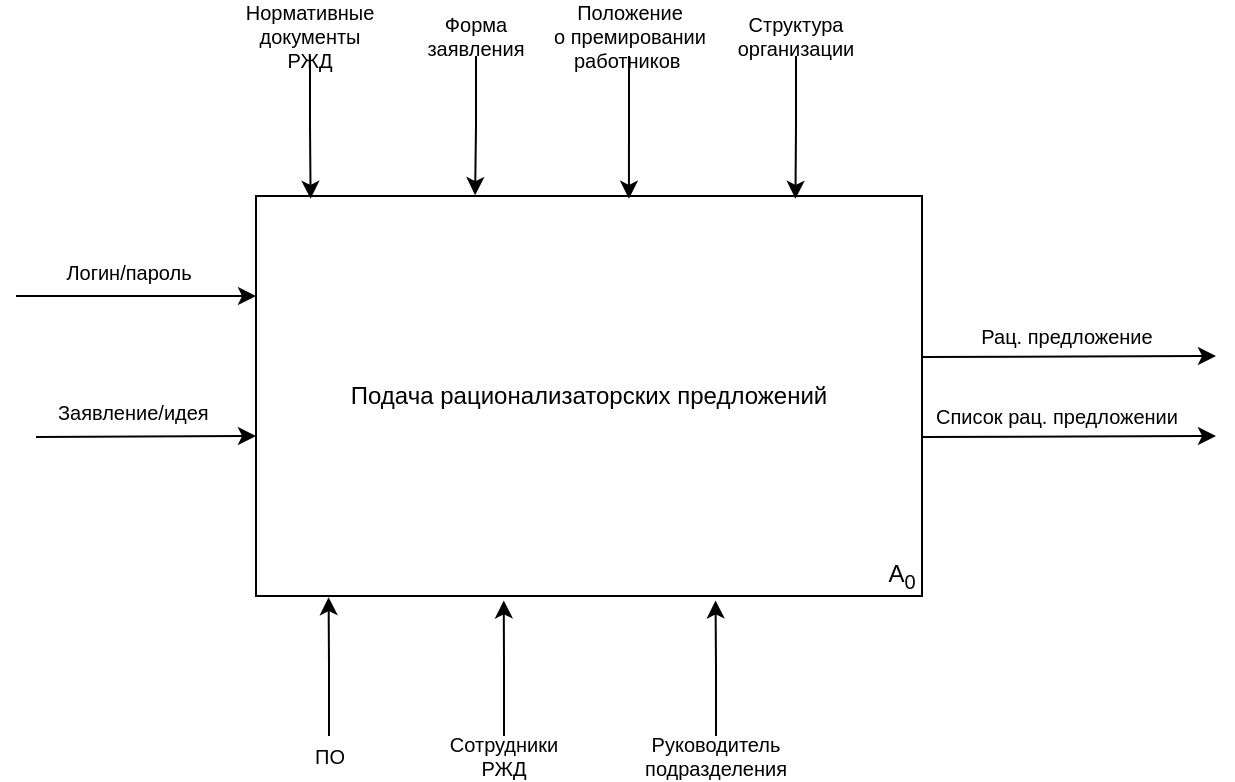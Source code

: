 <mxfile version="12.2.6" type="github" pages="5">
  <diagram id="WLNz_JeOkCuF1lvA0DDx" name="IDEF0">
    <mxGraphModel dx="854" dy="446" grid="1" gridSize="10" guides="1" tooltips="1" connect="1" arrows="1" fold="1" page="1" pageScale="1" pageWidth="1169" pageHeight="827" math="0" shadow="0">
      <root>
        <mxCell id="0"/>
        <mxCell id="1" parent="0"/>
        <mxCell id="e4GeV-gsREloU6y9Ad34-1" value="Подача рационализаторских предложений" style="rounded=0;whiteSpace=wrap;html=1;" parent="1" vertex="1">
          <mxGeometry x="440" y="320" width="333" height="200" as="geometry"/>
        </mxCell>
        <mxCell id="e4GeV-gsREloU6y9Ad34-2" value="A&lt;sub&gt;0&lt;/sub&gt;" style="text;html=1;strokeColor=none;fillColor=none;align=center;verticalAlign=middle;whiteSpace=wrap;rounded=0;fontSize=12;" parent="1" vertex="1">
          <mxGeometry x="753" y="500" width="20" height="20" as="geometry"/>
        </mxCell>
        <mxCell id="e4GeV-gsREloU6y9Ad34-3" value="" style="endArrow=classic;html=1;fontSize=12;entryX=0;entryY=0.25;entryDx=0;entryDy=0;" parent="1" target="e4GeV-gsREloU6y9Ad34-1" edge="1">
          <mxGeometry width="50" height="50" relative="1" as="geometry">
            <mxPoint x="320" y="370" as="sourcePoint"/>
            <mxPoint x="490" y="430" as="targetPoint"/>
          </mxGeometry>
        </mxCell>
        <mxCell id="e4GeV-gsREloU6y9Ad34-6" value="Логин/пароль" style="text;html=1;resizable=0;points=[];align=center;verticalAlign=middle;labelBackgroundColor=#ffffff;fontSize=10;" parent="e4GeV-gsREloU6y9Ad34-3" vertex="1" connectable="0">
          <mxGeometry x="0.101" y="-2" relative="1" as="geometry">
            <mxPoint x="-10.5" y="-14.5" as="offset"/>
          </mxGeometry>
        </mxCell>
        <mxCell id="e4GeV-gsREloU6y9Ad34-5" value="" style="endArrow=classic;html=1;fontSize=12;entryX=0;entryY=0.25;entryDx=0;entryDy=0;" parent="1" edge="1">
          <mxGeometry width="50" height="50" relative="1" as="geometry">
            <mxPoint x="330" y="440.5" as="sourcePoint"/>
            <mxPoint x="440" y="440" as="targetPoint"/>
          </mxGeometry>
        </mxCell>
        <mxCell id="e4GeV-gsREloU6y9Ad34-7" value="Заявление/идея" style="text;html=1;resizable=0;points=[];autosize=1;align=left;verticalAlign=top;spacingTop=-4;fontSize=10;" parent="1" vertex="1">
          <mxGeometry x="339" y="420" width="90" height="10" as="geometry"/>
        </mxCell>
        <mxCell id="WoYGGvKJQsT9pTa803iR-5" style="edgeStyle=orthogonalEdgeStyle;rounded=0;orthogonalLoop=1;jettySize=auto;html=1;exitX=0.5;exitY=1;exitDx=0;exitDy=0;entryX=0.082;entryY=0.007;entryDx=0;entryDy=0;entryPerimeter=0;fontSize=10;" edge="1" parent="1" source="e4GeV-gsREloU6y9Ad34-11" target="e4GeV-gsREloU6y9Ad34-1">
          <mxGeometry relative="1" as="geometry"/>
        </mxCell>
        <mxCell id="e4GeV-gsREloU6y9Ad34-11" value="Нормативные документы РЖД" style="text;html=1;strokeColor=none;fillColor=none;align=center;verticalAlign=middle;whiteSpace=wrap;rounded=0;fontSize=10;" parent="1" vertex="1">
          <mxGeometry x="447" y="230" width="40" height="20" as="geometry"/>
        </mxCell>
        <mxCell id="WoYGGvKJQsT9pTa803iR-6" style="edgeStyle=orthogonalEdgeStyle;rounded=0;orthogonalLoop=1;jettySize=auto;html=1;exitX=0.5;exitY=1;exitDx=0;exitDy=0;entryX=0.329;entryY=-0.002;entryDx=0;entryDy=0;entryPerimeter=0;fontSize=10;" edge="1" parent="1" source="e4GeV-gsREloU6y9Ad34-12" target="e4GeV-gsREloU6y9Ad34-1">
          <mxGeometry relative="1" as="geometry"/>
        </mxCell>
        <mxCell id="e4GeV-gsREloU6y9Ad34-12" value="Форма заявления" style="text;html=1;strokeColor=none;fillColor=none;align=center;verticalAlign=middle;whiteSpace=wrap;rounded=0;fontSize=10;" parent="1" vertex="1">
          <mxGeometry x="530" y="230" width="40" height="20" as="geometry"/>
        </mxCell>
        <mxCell id="WoYGGvKJQsT9pTa803iR-7" style="edgeStyle=orthogonalEdgeStyle;rounded=0;orthogonalLoop=1;jettySize=auto;html=1;exitX=0.5;exitY=1;exitDx=0;exitDy=0;entryX=0.56;entryY=0.007;entryDx=0;entryDy=0;entryPerimeter=0;fontSize=10;" edge="1" parent="1" source="e4GeV-gsREloU6y9Ad34-15" target="e4GeV-gsREloU6y9Ad34-1">
          <mxGeometry relative="1" as="geometry"/>
        </mxCell>
        <mxCell id="e4GeV-gsREloU6y9Ad34-15" value="&lt;font style=&quot;font-size: 10px&quot;&gt;Положение о&amp;nbsp;&lt;span style=&quot;line-height: 107% ; font-family: &amp;#34;calibri&amp;#34; , sans-serif&quot;&gt;премировании работников&amp;nbsp;&lt;/span&gt;&lt;/font&gt;" style="text;html=1;strokeColor=none;fillColor=none;align=center;verticalAlign=middle;whiteSpace=wrap;rounded=0;fontSize=10;" parent="1" vertex="1">
          <mxGeometry x="606.5" y="230" width="40" height="20" as="geometry"/>
        </mxCell>
        <mxCell id="WoYGGvKJQsT9pTa803iR-2" style="edgeStyle=orthogonalEdgeStyle;rounded=0;orthogonalLoop=1;jettySize=auto;html=1;exitX=0.5;exitY=0;exitDx=0;exitDy=0;entryX=0.109;entryY=1.003;entryDx=0;entryDy=0;entryPerimeter=0;fontSize=10;" edge="1" parent="1" source="e4GeV-gsREloU6y9Ad34-17" target="e4GeV-gsREloU6y9Ad34-1">
          <mxGeometry relative="1" as="geometry"/>
        </mxCell>
        <mxCell id="e4GeV-gsREloU6y9Ad34-17" value="ПО" style="text;html=1;strokeColor=none;fillColor=none;align=center;verticalAlign=middle;whiteSpace=wrap;rounded=0;fontSize=10;" parent="1" vertex="1">
          <mxGeometry x="456.5" y="590" width="40" height="20" as="geometry"/>
        </mxCell>
        <mxCell id="WoYGGvKJQsT9pTa803iR-8" style="edgeStyle=orthogonalEdgeStyle;rounded=0;orthogonalLoop=1;jettySize=auto;html=1;exitX=0.5;exitY=1;exitDx=0;exitDy=0;entryX=0.81;entryY=0.007;entryDx=0;entryDy=0;entryPerimeter=0;fontSize=10;" edge="1" parent="1" source="e4GeV-gsREloU6y9Ad34-18" target="e4GeV-gsREloU6y9Ad34-1">
          <mxGeometry relative="1" as="geometry"/>
        </mxCell>
        <mxCell id="e4GeV-gsREloU6y9Ad34-18" value="Структура организации" style="text;html=1;strokeColor=none;fillColor=none;align=center;verticalAlign=middle;whiteSpace=wrap;rounded=0;fontSize=10;" parent="1" vertex="1">
          <mxGeometry x="690" y="230" width="40" height="20" as="geometry"/>
        </mxCell>
        <mxCell id="WoYGGvKJQsT9pTa803iR-3" style="edgeStyle=orthogonalEdgeStyle;rounded=0;orthogonalLoop=1;jettySize=auto;html=1;entryX=0.372;entryY=1.011;entryDx=0;entryDy=0;entryPerimeter=0;fontSize=10;" edge="1" parent="1" source="e4GeV-gsREloU6y9Ad34-25" target="e4GeV-gsREloU6y9Ad34-1">
          <mxGeometry relative="1" as="geometry"/>
        </mxCell>
        <mxCell id="e4GeV-gsREloU6y9Ad34-25" value="Сотрудники РЖД" style="text;html=1;strokeColor=none;fillColor=none;align=center;verticalAlign=middle;whiteSpace=wrap;rounded=0;fontSize=10;" parent="1" vertex="1">
          <mxGeometry x="544" y="590" width="40" height="20" as="geometry"/>
        </mxCell>
        <mxCell id="WoYGGvKJQsT9pTa803iR-4" style="edgeStyle=orthogonalEdgeStyle;rounded=0;orthogonalLoop=1;jettySize=auto;html=1;exitX=0.5;exitY=0;exitDx=0;exitDy=0;entryX=0.69;entryY=1.011;entryDx=0;entryDy=0;entryPerimeter=0;fontSize=10;" edge="1" parent="1" source="e4GeV-gsREloU6y9Ad34-27" target="e4GeV-gsREloU6y9Ad34-1">
          <mxGeometry relative="1" as="geometry"/>
        </mxCell>
        <mxCell id="e4GeV-gsREloU6y9Ad34-27" value="Руководитель&lt;br&gt;подразделения" style="text;html=1;strokeColor=none;fillColor=none;align=center;verticalAlign=middle;whiteSpace=wrap;rounded=0;fontSize=10;" parent="1" vertex="1">
          <mxGeometry x="650" y="590" width="40" height="20" as="geometry"/>
        </mxCell>
        <mxCell id="e4GeV-gsREloU6y9Ad34-34" value="" style="endArrow=classic;html=1;fontSize=12;" parent="1" edge="1">
          <mxGeometry width="50" height="50" relative="1" as="geometry">
            <mxPoint x="773.0" y="400.5" as="sourcePoint"/>
            <mxPoint x="920" y="400" as="targetPoint"/>
          </mxGeometry>
        </mxCell>
        <mxCell id="WoYGGvKJQsT9pTa803iR-9" value="Рац. предложение" style="text;html=1;resizable=0;points=[];align=center;verticalAlign=middle;labelBackgroundColor=#ffffff;fontSize=10;" vertex="1" connectable="0" parent="e4GeV-gsREloU6y9Ad34-34">
          <mxGeometry x="0.318" relative="1" as="geometry">
            <mxPoint x="-25.5" y="-10" as="offset"/>
          </mxGeometry>
        </mxCell>
        <mxCell id="WoYGGvKJQsT9pTa803iR-10" value="" style="endArrow=classic;html=1;fontSize=12;" edge="1" parent="1">
          <mxGeometry width="50" height="50" relative="1" as="geometry">
            <mxPoint x="773" y="440.5" as="sourcePoint"/>
            <mxPoint x="920" y="440" as="targetPoint"/>
          </mxGeometry>
        </mxCell>
        <mxCell id="WoYGGvKJQsT9pTa803iR-11" value="Список рац. предложении" style="text;html=1;resizable=0;points=[];align=center;verticalAlign=middle;labelBackgroundColor=#ffffff;fontSize=10;" vertex="1" connectable="0" parent="WoYGGvKJQsT9pTa803iR-10">
          <mxGeometry x="0.318" relative="1" as="geometry">
            <mxPoint x="-30" y="-10" as="offset"/>
          </mxGeometry>
        </mxCell>
      </root>
    </mxGraphModel>
  </diagram>
  <diagram id="qr82PJTqhr0R7esT6gCQ" name="IDEF0 декомпозиция">
    <mxGraphModel dx="1423" dy="743" grid="1" gridSize="10" guides="1" tooltips="1" connect="1" arrows="1" fold="1" page="1" pageScale="1" pageWidth="1169" pageHeight="827" math="0" shadow="0">
      <root>
        <mxCell id="iiE3ke8iiC5zJw3iPTWm-0"/>
        <mxCell id="iiE3ke8iiC5zJw3iPTWm-1" parent="iiE3ke8iiC5zJw3iPTWm-0"/>
        <mxCell id="RRzuUWLkhQhKgvhCRLjf-4" style="edgeStyle=orthogonalEdgeStyle;rounded=0;orthogonalLoop=1;jettySize=auto;html=1;exitX=1;exitY=0.5;exitDx=0;exitDy=0;entryX=0;entryY=0.25;entryDx=0;entryDy=0;fontSize=10;" parent="iiE3ke8iiC5zJw3iPTWm-1" source="RRzuUWLkhQhKgvhCRLjf-0" target="RRzuUWLkhQhKgvhCRLjf-1" edge="1">
          <mxGeometry relative="1" as="geometry"/>
        </mxCell>
        <mxCell id="RRzuUWLkhQhKgvhCRLjf-0" value="&lt;font style=&quot;font-size: 12px&quot;&gt;Вход в приложение&lt;/font&gt;" style="rounded=0;whiteSpace=wrap;html=1;fontSize=10;" parent="iiE3ke8iiC5zJw3iPTWm-1" vertex="1">
          <mxGeometry x="120" y="160" width="220" height="110" as="geometry"/>
        </mxCell>
        <mxCell id="RRzuUWLkhQhKgvhCRLjf-5" style="edgeStyle=orthogonalEdgeStyle;rounded=0;orthogonalLoop=1;jettySize=auto;html=1;exitX=1;exitY=0.5;exitDx=0;exitDy=0;entryX=0;entryY=0.5;entryDx=0;entryDy=0;fontSize=10;" parent="iiE3ke8iiC5zJw3iPTWm-1" source="RRzuUWLkhQhKgvhCRLjf-1" target="RRzuUWLkhQhKgvhCRLjf-2" edge="1">
          <mxGeometry relative="1" as="geometry"/>
        </mxCell>
        <mxCell id="RRzuUWLkhQhKgvhCRLjf-1" value="&lt;font style=&quot;font-size: 12px&quot;&gt;Подача рационализаторского предложения&lt;/font&gt;" style="rounded=0;whiteSpace=wrap;html=1;fontSize=10;" parent="iiE3ke8iiC5zJw3iPTWm-1" vertex="1">
          <mxGeometry x="420" y="303" width="250" height="110" as="geometry"/>
        </mxCell>
        <mxCell id="RRzuUWLkhQhKgvhCRLjf-41" style="edgeStyle=orthogonalEdgeStyle;rounded=0;orthogonalLoop=1;jettySize=auto;html=1;exitX=1;exitY=0.5;exitDx=0;exitDy=0;fontSize=12;" parent="iiE3ke8iiC5zJw3iPTWm-1" source="RRzuUWLkhQhKgvhCRLjf-2" edge="1">
          <mxGeometry relative="1" as="geometry">
            <mxPoint x="1160" y="413" as="targetPoint"/>
          </mxGeometry>
        </mxCell>
        <mxCell id="RRzuUWLkhQhKgvhCRLjf-2" value="&lt;font style=&quot;font-size: 12px&quot;&gt;Рассмотрение и утверждение рационализаторского предложения&lt;/font&gt;" style="rounded=0;whiteSpace=wrap;html=1;fontSize=10;" parent="iiE3ke8iiC5zJw3iPTWm-1" vertex="1">
          <mxGeometry x="810" y="357.5" width="220" height="110" as="geometry"/>
        </mxCell>
        <mxCell id="RRzuUWLkhQhKgvhCRLjf-8" style="edgeStyle=orthogonalEdgeStyle;rounded=0;orthogonalLoop=1;jettySize=auto;html=1;exitX=1;exitY=0.5;exitDx=0;exitDy=0;fontSize=10;entryX=-0.017;entryY=0.532;entryDx=0;entryDy=0;entryPerimeter=0;" parent="iiE3ke8iiC5zJw3iPTWm-1" source="RRzuUWLkhQhKgvhCRLjf-7" target="RRzuUWLkhQhKgvhCRLjf-0" edge="1">
          <mxGeometry relative="1" as="geometry">
            <mxPoint x="110" y="204" as="targetPoint"/>
          </mxGeometry>
        </mxCell>
        <mxCell id="RRzuUWLkhQhKgvhCRLjf-7" value="&lt;font style=&quot;font-size: 10px&quot;&gt;Логин и пароль&lt;/font&gt;" style="text;html=1;strokeColor=none;fillColor=none;align=center;verticalAlign=middle;whiteSpace=wrap;rounded=0;fontSize=12;" parent="iiE3ke8iiC5zJw3iPTWm-1" vertex="1">
          <mxGeometry x="10" y="208" width="50" height="20" as="geometry"/>
        </mxCell>
        <mxCell id="RRzuUWLkhQhKgvhCRLjf-11" style="edgeStyle=orthogonalEdgeStyle;rounded=0;orthogonalLoop=1;jettySize=auto;html=1;entryX=0.182;entryY=1;entryDx=0;entryDy=0;entryPerimeter=0;fontSize=12;" parent="iiE3ke8iiC5zJw3iPTWm-1" source="RRzuUWLkhQhKgvhCRLjf-9" target="RRzuUWLkhQhKgvhCRLjf-0" edge="1">
          <mxGeometry relative="1" as="geometry"/>
        </mxCell>
        <mxCell id="RRzuUWLkhQhKgvhCRLjf-9" value="Сотрудник РЖД" style="text;html=1;strokeColor=none;fillColor=none;align=center;verticalAlign=middle;whiteSpace=wrap;rounded=0;fontSize=12;" parent="iiE3ke8iiC5zJw3iPTWm-1" vertex="1">
          <mxGeometry x="140" y="640" width="40" height="20" as="geometry"/>
        </mxCell>
        <mxCell id="Z3VWgmM78ANBpTyzJaRp-0" style="edgeStyle=orthogonalEdgeStyle;rounded=0;orthogonalLoop=1;jettySize=auto;html=1;exitX=0.5;exitY=0;exitDx=0;exitDy=0;fontSize=10;" edge="1" parent="iiE3ke8iiC5zJw3iPTWm-1" source="RRzuUWLkhQhKgvhCRLjf-10" target="RRzuUWLkhQhKgvhCRLjf-0">
          <mxGeometry relative="1" as="geometry"/>
        </mxCell>
        <mxCell id="RRzuUWLkhQhKgvhCRLjf-10" value="ПО" style="text;html=1;strokeColor=none;fillColor=none;align=center;verticalAlign=middle;whiteSpace=wrap;rounded=0;fontSize=12;" parent="iiE3ke8iiC5zJw3iPTWm-1" vertex="1">
          <mxGeometry x="210" y="640" width="40" height="20" as="geometry"/>
        </mxCell>
        <mxCell id="RRzuUWLkhQhKgvhCRLjf-18" style="edgeStyle=orthogonalEdgeStyle;rounded=0;orthogonalLoop=1;jettySize=auto;html=1;fontSize=12;" parent="iiE3ke8iiC5zJw3iPTWm-1" source="RRzuUWLkhQhKgvhCRLjf-15" edge="1">
          <mxGeometry relative="1" as="geometry">
            <mxPoint x="420" y="348" as="targetPoint"/>
          </mxGeometry>
        </mxCell>
        <mxCell id="RRzuUWLkhQhKgvhCRLjf-15" value="&lt;font style=&quot;font-size: 10px&quot;&gt;Идея&lt;/font&gt;" style="text;html=1;strokeColor=none;fillColor=none;align=center;verticalAlign=middle;whiteSpace=wrap;rounded=0;fontSize=12;" parent="iiE3ke8iiC5zJw3iPTWm-1" vertex="1">
          <mxGeometry x="30" y="338" width="60" height="20" as="geometry"/>
        </mxCell>
        <mxCell id="RRzuUWLkhQhKgvhCRLjf-38" style="edgeStyle=orthogonalEdgeStyle;rounded=0;orthogonalLoop=1;jettySize=auto;html=1;exitX=1;exitY=0.5;exitDx=0;exitDy=0;entryX=-0.005;entryY=0.645;entryDx=0;entryDy=0;entryPerimeter=0;fontSize=12;" parent="iiE3ke8iiC5zJw3iPTWm-1" source="RRzuUWLkhQhKgvhCRLjf-16" target="RRzuUWLkhQhKgvhCRLjf-1" edge="1">
          <mxGeometry relative="1" as="geometry"/>
        </mxCell>
        <mxCell id="RRzuUWLkhQhKgvhCRLjf-16" value="&lt;font style=&quot;font-size: 10px&quot;&gt;Цифровые данные для экономического эффекта&lt;/font&gt;" style="text;html=1;strokeColor=none;fillColor=none;align=center;verticalAlign=middle;whiteSpace=wrap;rounded=0;fontSize=12;" parent="iiE3ke8iiC5zJw3iPTWm-1" vertex="1">
          <mxGeometry y="358" width="130" height="32" as="geometry"/>
        </mxCell>
        <mxCell id="Z3VWgmM78ANBpTyzJaRp-1" style="edgeStyle=orthogonalEdgeStyle;rounded=0;orthogonalLoop=1;jettySize=auto;html=1;exitX=0.5;exitY=1;exitDx=0;exitDy=0;entryX=0.088;entryY=0.008;entryDx=0;entryDy=0;entryPerimeter=0;fontSize=10;" edge="1" parent="iiE3ke8iiC5zJw3iPTWm-1" source="RRzuUWLkhQhKgvhCRLjf-20" target="RRzuUWLkhQhKgvhCRLjf-1">
          <mxGeometry relative="1" as="geometry"/>
        </mxCell>
        <mxCell id="RRzuUWLkhQhKgvhCRLjf-20" value="&lt;font style=&quot;font-size: 10px&quot;&gt;Нормативные док-ты РЖД&lt;/font&gt;" style="text;html=1;strokeColor=none;fillColor=none;align=center;verticalAlign=middle;whiteSpace=wrap;rounded=0;fontSize=12;" parent="iiE3ke8iiC5zJw3iPTWm-1" vertex="1">
          <mxGeometry x="407" y="145" width="70" height="30" as="geometry"/>
        </mxCell>
        <mxCell id="Z3VWgmM78ANBpTyzJaRp-2" style="edgeStyle=orthogonalEdgeStyle;rounded=0;orthogonalLoop=1;jettySize=auto;html=1;exitX=0.5;exitY=1;exitDx=0;exitDy=0;fontSize=10;entryX=0.442;entryY=0.011;entryDx=0;entryDy=0;entryPerimeter=0;" edge="1" parent="iiE3ke8iiC5zJw3iPTWm-1" source="RRzuUWLkhQhKgvhCRLjf-21" target="RRzuUWLkhQhKgvhCRLjf-1">
          <mxGeometry relative="1" as="geometry"/>
        </mxCell>
        <mxCell id="RRzuUWLkhQhKgvhCRLjf-21" value="&lt;font style=&quot;font-size: 10px&quot;&gt;Форма&amp;nbsp; рац. предложения&lt;/font&gt;" style="text;html=1;strokeColor=none;fillColor=none;align=center;verticalAlign=middle;whiteSpace=wrap;rounded=0;fontSize=12;" parent="iiE3ke8iiC5zJw3iPTWm-1" vertex="1">
          <mxGeometry x="480" y="140" width="100" height="40" as="geometry"/>
        </mxCell>
        <mxCell id="Z3VWgmM78ANBpTyzJaRp-3" style="edgeStyle=orthogonalEdgeStyle;rounded=0;orthogonalLoop=1;jettySize=auto;html=1;exitX=0.5;exitY=1;exitDx=0;exitDy=0;fontSize=10;" edge="1" parent="iiE3ke8iiC5zJw3iPTWm-1" source="RRzuUWLkhQhKgvhCRLjf-22">
          <mxGeometry relative="1" as="geometry">
            <mxPoint x="633.069" y="300" as="targetPoint"/>
          </mxGeometry>
        </mxCell>
        <mxCell id="RRzuUWLkhQhKgvhCRLjf-22" value="&lt;font style=&quot;font-size: 10px&quot;&gt;Алгоритм расчета экономической эффективности&lt;/font&gt;" style="text;html=1;strokeColor=none;fillColor=none;align=center;verticalAlign=middle;whiteSpace=wrap;rounded=0;fontSize=12;" parent="iiE3ke8iiC5zJw3iPTWm-1" vertex="1">
          <mxGeometry x="580" y="130" width="106" height="60" as="geometry"/>
        </mxCell>
        <mxCell id="RRzuUWLkhQhKgvhCRLjf-31" value="&lt;font style=&quot;font-size: 10px&quot;&gt;Рационализаторское предложение&lt;/font&gt;" style="text;html=1;strokeColor=none;fillColor=none;align=center;verticalAlign=middle;whiteSpace=wrap;rounded=0;fontSize=12;" parent="iiE3ke8iiC5zJw3iPTWm-1" vertex="1">
          <mxGeometry x="690" y="320" width="140" height="40" as="geometry"/>
        </mxCell>
        <mxCell id="RRzuUWLkhQhKgvhCRLjf-35" style="edgeStyle=orthogonalEdgeStyle;rounded=0;orthogonalLoop=1;jettySize=auto;html=1;exitX=0.5;exitY=0;exitDx=0;exitDy=0;entryX=0.5;entryY=1;entryDx=0;entryDy=0;fontSize=12;" parent="iiE3ke8iiC5zJw3iPTWm-1" source="RRzuUWLkhQhKgvhCRLjf-32" target="RRzuUWLkhQhKgvhCRLjf-2" edge="1">
          <mxGeometry relative="1" as="geometry"/>
        </mxCell>
        <mxCell id="RRzuUWLkhQhKgvhCRLjf-32" value="Руководитель подразделения" style="text;html=1;strokeColor=none;fillColor=none;align=center;verticalAlign=middle;whiteSpace=wrap;rounded=0;fontSize=12;" parent="iiE3ke8iiC5zJw3iPTWm-1" vertex="1">
          <mxGeometry x="870" y="640" width="100" height="20" as="geometry"/>
        </mxCell>
        <mxCell id="RRzuUWLkhQhKgvhCRLjf-40" style="edgeStyle=orthogonalEdgeStyle;rounded=0;orthogonalLoop=1;jettySize=auto;html=1;entryX=-0.005;entryY=0.909;entryDx=0;entryDy=0;entryPerimeter=0;fontSize=12;" parent="iiE3ke8iiC5zJw3iPTWm-1" source="RRzuUWLkhQhKgvhCRLjf-37" target="RRzuUWLkhQhKgvhCRLjf-1" edge="1">
          <mxGeometry relative="1" as="geometry"/>
        </mxCell>
        <mxCell id="RRzuUWLkhQhKgvhCRLjf-37" value="&lt;font style=&quot;font-size: 10px&quot;&gt;Приложения&lt;/font&gt;" style="text;html=1;strokeColor=none;fillColor=none;align=center;verticalAlign=middle;whiteSpace=wrap;rounded=0;fontSize=12;" parent="iiE3ke8iiC5zJw3iPTWm-1" vertex="1">
          <mxGeometry x="20" y="393" width="80" height="20" as="geometry"/>
        </mxCell>
        <mxCell id="RRzuUWLkhQhKgvhCRLjf-42" value="&lt;font style=&quot;font-size: 10px&quot;&gt;Готовое к исполнению рац. предложения&lt;/font&gt;" style="text;html=1;strokeColor=none;fillColor=none;align=center;verticalAlign=middle;whiteSpace=wrap;rounded=0;fontSize=12;" parent="iiE3ke8iiC5zJw3iPTWm-1" vertex="1">
          <mxGeometry x="1035" y="373" width="110" height="30" as="geometry"/>
        </mxCell>
        <mxCell id="RRzuUWLkhQhKgvhCRLjf-43" style="edgeStyle=orthogonalEdgeStyle;rounded=0;orthogonalLoop=1;jettySize=auto;html=1;exitX=0.5;exitY=1;exitDx=0;exitDy=0;fontSize=12;entryX=0.25;entryY=0;entryDx=0;entryDy=0;" parent="iiE3ke8iiC5zJw3iPTWm-1" source="RRzuUWLkhQhKgvhCRLjf-44" edge="1" target="RRzuUWLkhQhKgvhCRLjf-2">
          <mxGeometry relative="1" as="geometry">
            <mxPoint x="880" y="357.5" as="targetPoint"/>
          </mxGeometry>
        </mxCell>
        <mxCell id="RRzuUWLkhQhKgvhCRLjf-44" value="&lt;font style=&quot;font-size: 10px&quot;&gt;Форма рац. предложения&lt;/font&gt;" style="text;html=1;strokeColor=none;fillColor=none;align=center;verticalAlign=middle;whiteSpace=wrap;rounded=0;fontSize=12;" parent="iiE3ke8iiC5zJw3iPTWm-1" vertex="1">
          <mxGeometry x="822" y="240" width="85" height="40" as="geometry"/>
        </mxCell>
        <mxCell id="Z3VWgmM78ANBpTyzJaRp-5" style="edgeStyle=orthogonalEdgeStyle;rounded=0;orthogonalLoop=1;jettySize=auto;html=1;exitX=0.5;exitY=1;exitDx=0;exitDy=0;entryX=0.75;entryY=0;entryDx=0;entryDy=0;fontSize=10;" edge="1" parent="iiE3ke8iiC5zJw3iPTWm-1" source="Z3VWgmM78ANBpTyzJaRp-4" target="RRzuUWLkhQhKgvhCRLjf-2">
          <mxGeometry relative="1" as="geometry"/>
        </mxCell>
        <mxCell id="Z3VWgmM78ANBpTyzJaRp-4" value="&lt;font style=&quot;font-size: 10px&quot;&gt;Шкала оценки рац. предложения&lt;/font&gt;" style="text;html=1;strokeColor=none;fillColor=none;align=center;verticalAlign=middle;whiteSpace=wrap;rounded=0;fontSize=12;" vertex="1" parent="iiE3ke8iiC5zJw3iPTWm-1">
          <mxGeometry x="915" y="240" width="120" height="40" as="geometry"/>
        </mxCell>
      </root>
    </mxGraphModel>
  </diagram>
  <diagram id="kuRfm37nCssGSdyIyuEM" name="DFD">
    <mxGraphModel dx="854" dy="446" grid="1" gridSize="10" guides="1" tooltips="1" connect="1" arrows="1" fold="1" page="1" pageScale="1" pageWidth="1169" pageHeight="827" math="0" shadow="0">
      <root>
        <mxCell id="pPYmIovGTPFGGKOIa6BB-0"/>
        <mxCell id="pPYmIovGTPFGGKOIa6BB-1" parent="pPYmIovGTPFGGKOIa6BB-0"/>
        <mxCell id="pPYmIovGTPFGGKOIa6BB-19" value="" style="group" parent="pPYmIovGTPFGGKOIa6BB-1" vertex="1" connectable="0">
          <mxGeometry x="162" y="340" width="160" height="90" as="geometry"/>
        </mxCell>
        <mxCell id="pPYmIovGTPFGGKOIa6BB-3" value="" style="rounded=0;whiteSpace=wrap;html=1;fontSize=12;labelBackgroundColor=#000000;fillColor=#000000;shadow=0;strokeColor=#000000;" parent="pPYmIovGTPFGGKOIa6BB-19" vertex="1">
          <mxGeometry width="160" height="90" as="geometry"/>
        </mxCell>
        <mxCell id="pPYmIovGTPFGGKOIa6BB-14" value="Пользователь" style="rounded=0;whiteSpace=wrap;html=1;shadow=0;glass=0;comic=0;labelBackgroundColor=none;strokeColor=#000000;fillColor=#ffffff;fontSize=12;fontColor=#000000;" parent="pPYmIovGTPFGGKOIa6BB-19" vertex="1">
          <mxGeometry x="5" y="10" width="155" height="80" as="geometry"/>
        </mxCell>
        <mxCell id="pPYmIovGTPFGGKOIa6BB-7" value="1" style="text;html=1;resizable=0;points=[];autosize=1;align=left;verticalAlign=top;spacingTop=-4;fontSize=12;strokeColor=none;" parent="pPYmIovGTPFGGKOIa6BB-19" vertex="1">
          <mxGeometry x="5" y="10" width="20" height="20" as="geometry"/>
        </mxCell>
        <mxCell id="pPYmIovGTPFGGKOIa6BB-21" style="edgeStyle=orthogonalEdgeStyle;rounded=0;orthogonalLoop=1;jettySize=auto;html=1;entryX=0.5;entryY=1;entryDx=0;entryDy=0;fontSize=12;fontColor=#000000;" parent="pPYmIovGTPFGGKOIa6BB-1" source="pPYmIovGTPFGGKOIa6BB-14" target="pPYmIovGTPFGGKOIa6BB-15" edge="1">
          <mxGeometry relative="1" as="geometry"/>
        </mxCell>
        <mxCell id="pPYmIovGTPFGGKOIa6BB-23" value="Верификация" style="text;html=1;strokeColor=none;fillColor=none;align=center;verticalAlign=middle;whiteSpace=wrap;rounded=0;shadow=1;glass=0;comic=0;labelBackgroundColor=none;fontSize=12;fontColor=#000000;" parent="pPYmIovGTPFGGKOIa6BB-1" vertex="1">
          <mxGeometry x="140" y="150" width="100" height="20" as="geometry"/>
        </mxCell>
        <mxCell id="pPYmIovGTPFGGKOIa6BB-25" value="" style="group" parent="pPYmIovGTPFGGKOIa6BB-1" vertex="1" connectable="0">
          <mxGeometry x="170" y="210" width="150" height="80" as="geometry"/>
        </mxCell>
        <mxCell id="pPYmIovGTPFGGKOIa6BB-15" value="Вход в систему" style="rounded=1;whiteSpace=wrap;html=1;shadow=1;glass=0;comic=0;labelBackgroundColor=none;strokeColor=#000000;fillColor=#ffffff;fontSize=12;fontColor=#000000;" parent="pPYmIovGTPFGGKOIa6BB-25" vertex="1">
          <mxGeometry width="150" height="80" as="geometry"/>
        </mxCell>
        <mxCell id="pPYmIovGTPFGGKOIa6BB-24" value="0" style="text;html=1;strokeColor=none;fillColor=none;align=center;verticalAlign=middle;whiteSpace=wrap;rounded=0;shadow=1;glass=0;comic=0;labelBackgroundColor=none;fontSize=12;fontColor=#000000;" parent="pPYmIovGTPFGGKOIa6BB-25" vertex="1">
          <mxGeometry x="110" width="40" height="20" as="geometry"/>
        </mxCell>
        <mxCell id="pPYmIovGTPFGGKOIa6BB-26" value="" style="group;fontSize=11;" parent="pPYmIovGTPFGGKOIa6BB-1" vertex="1" connectable="0">
          <mxGeometry x="390" y="210" width="150" height="80" as="geometry"/>
        </mxCell>
        <mxCell id="pPYmIovGTPFGGKOIa6BB-27" value="&lt;font style=&quot;font-size: 11px&quot;&gt;Заполнение формы для подачи рационализаторского предложения&lt;/font&gt;" style="rounded=1;whiteSpace=wrap;html=1;shadow=1;glass=0;comic=0;labelBackgroundColor=none;strokeColor=#000000;fillColor=#ffffff;fontSize=12;fontColor=#000000;" parent="pPYmIovGTPFGGKOIa6BB-26" vertex="1">
          <mxGeometry width="150" height="80" as="geometry"/>
        </mxCell>
        <mxCell id="pPYmIovGTPFGGKOIa6BB-28" value="1" style="text;html=1;strokeColor=none;fillColor=none;align=center;verticalAlign=middle;whiteSpace=wrap;rounded=0;shadow=1;glass=0;comic=0;labelBackgroundColor=none;fontSize=12;fontColor=#000000;" parent="pPYmIovGTPFGGKOIa6BB-26" vertex="1">
          <mxGeometry x="110" width="40" height="20" as="geometry"/>
        </mxCell>
        <mxCell id="pPYmIovGTPFGGKOIa6BB-29" style="edgeStyle=orthogonalEdgeStyle;rounded=0;orthogonalLoop=1;jettySize=auto;html=1;exitX=1;exitY=0.5;exitDx=0;exitDy=0;entryX=0;entryY=0.5;entryDx=0;entryDy=0;fontSize=11;fontColor=#000000;" parent="pPYmIovGTPFGGKOIa6BB-1" source="pPYmIovGTPFGGKOIa6BB-15" target="pPYmIovGTPFGGKOIa6BB-27" edge="1">
          <mxGeometry relative="1" as="geometry"/>
        </mxCell>
        <mxCell id="pPYmIovGTPFGGKOIa6BB-30" style="edgeStyle=orthogonalEdgeStyle;rounded=0;orthogonalLoop=1;jettySize=auto;html=1;exitX=1;exitY=0.5;exitDx=0;exitDy=0;entryX=0.5;entryY=1;entryDx=0;entryDy=0;fontSize=11;fontColor=#000000;" parent="pPYmIovGTPFGGKOIa6BB-1" source="pPYmIovGTPFGGKOIa6BB-14" target="pPYmIovGTPFGGKOIa6BB-27" edge="1">
          <mxGeometry relative="1" as="geometry"/>
        </mxCell>
        <mxCell id="pPYmIovGTPFGGKOIa6BB-38" style="edgeStyle=orthogonalEdgeStyle;rounded=0;orthogonalLoop=1;jettySize=auto;html=1;exitX=0.5;exitY=1;exitDx=0;exitDy=0;entryX=0.5;entryY=0;entryDx=0;entryDy=0;fontSize=11;fontColor=#000000;" parent="pPYmIovGTPFGGKOIa6BB-1" source="pPYmIovGTPFGGKOIa6BB-4" target="pPYmIovGTPFGGKOIa6BB-15" edge="1">
          <mxGeometry relative="1" as="geometry"/>
        </mxCell>
        <mxCell id="pPYmIovGTPFGGKOIa6BB-45" value="" style="group" parent="pPYmIovGTPFGGKOIa6BB-1" vertex="1" connectable="0">
          <mxGeometry x="160" y="40" width="150" height="80" as="geometry"/>
        </mxCell>
        <mxCell id="pPYmIovGTPFGGKOIa6BB-13" value="" style="rounded=0;whiteSpace=wrap;html=1;shadow=0;glass=0;comic=0;labelBackgroundColor=none;strokeColor=#000000;fillColor=none;fontSize=12;fontColor=#000000;" parent="pPYmIovGTPFGGKOIa6BB-45" vertex="1">
          <mxGeometry width="150" height="80" as="geometry"/>
        </mxCell>
        <mxCell id="pPYmIovGTPFGGKOIa6BB-4" value="Логин и пароль&amp;nbsp;" style="rounded=0;whiteSpace=wrap;html=1;fontSize=12;shadow=0;glass=0;comic=0;" parent="pPYmIovGTPFGGKOIa6BB-45" vertex="1">
          <mxGeometry x="20" width="130" height="80" as="geometry"/>
        </mxCell>
        <mxCell id="pPYmIovGTPFGGKOIa6BB-40" value="1" style="text;html=1;strokeColor=none;fillColor=none;align=center;verticalAlign=middle;whiteSpace=wrap;rounded=0;shadow=1;glass=0;comic=0;labelBackgroundColor=none;fontSize=11;fontColor=#000000;" parent="pPYmIovGTPFGGKOIa6BB-45" vertex="1">
          <mxGeometry y="30" width="20" height="20" as="geometry"/>
        </mxCell>
        <mxCell id="pPYmIovGTPFGGKOIa6BB-50" value="" style="group" parent="pPYmIovGTPFGGKOIa6BB-1" vertex="1" connectable="0">
          <mxGeometry x="390" y="60" width="150" height="80" as="geometry"/>
        </mxCell>
        <mxCell id="pPYmIovGTPFGGKOIa6BB-51" value="" style="rounded=0;whiteSpace=wrap;html=1;shadow=0;glass=0;comic=0;labelBackgroundColor=none;strokeColor=#000000;fillColor=none;fontSize=12;fontColor=#000000;" parent="pPYmIovGTPFGGKOIa6BB-50" vertex="1">
          <mxGeometry width="150" height="80" as="geometry"/>
        </mxCell>
        <mxCell id="pPYmIovGTPFGGKOIa6BB-52" value="БД рационализаторских предложении" style="rounded=0;whiteSpace=wrap;html=1;fontSize=12;shadow=0;glass=0;comic=0;" parent="pPYmIovGTPFGGKOIa6BB-50" vertex="1">
          <mxGeometry x="20" width="130" height="80" as="geometry"/>
        </mxCell>
        <mxCell id="pPYmIovGTPFGGKOIa6BB-53" value="2" style="text;html=1;strokeColor=none;fillColor=none;align=center;verticalAlign=middle;whiteSpace=wrap;rounded=0;shadow=1;glass=0;comic=0;labelBackgroundColor=none;fontSize=11;fontColor=#000000;" parent="pPYmIovGTPFGGKOIa6BB-50" vertex="1">
          <mxGeometry y="30" width="20" height="20" as="geometry"/>
        </mxCell>
        <mxCell id="pPYmIovGTPFGGKOIa6BB-54" style="edgeStyle=orthogonalEdgeStyle;rounded=0;orthogonalLoop=1;jettySize=auto;html=1;exitX=0.5;exitY=1;exitDx=0;exitDy=0;entryX=0.5;entryY=0;entryDx=0;entryDy=0;fontSize=11;fontColor=#000000;" parent="pPYmIovGTPFGGKOIa6BB-1" source="pPYmIovGTPFGGKOIa6BB-51" target="pPYmIovGTPFGGKOIa6BB-27" edge="1">
          <mxGeometry relative="1" as="geometry"/>
        </mxCell>
        <mxCell id="pPYmIovGTPFGGKOIa6BB-55" value="" style="group;fontSize=11;" parent="pPYmIovGTPFGGKOIa6BB-1" vertex="1" connectable="0">
          <mxGeometry x="600" y="210" width="150" height="80" as="geometry"/>
        </mxCell>
        <mxCell id="pPYmIovGTPFGGKOIa6BB-56" value="&lt;font style=&quot;font-size: 11px&quot;&gt;Заполнение цифровых значении&lt;/font&gt;" style="rounded=1;whiteSpace=wrap;html=1;shadow=1;glass=0;comic=0;labelBackgroundColor=none;strokeColor=#000000;fillColor=#ffffff;fontSize=12;fontColor=#000000;" parent="pPYmIovGTPFGGKOIa6BB-55" vertex="1">
          <mxGeometry width="150" height="80" as="geometry"/>
        </mxCell>
        <mxCell id="pPYmIovGTPFGGKOIa6BB-57" value="2" style="text;html=1;strokeColor=none;fillColor=none;align=center;verticalAlign=middle;whiteSpace=wrap;rounded=0;shadow=1;glass=0;comic=0;labelBackgroundColor=none;fontSize=12;fontColor=#000000;" parent="pPYmIovGTPFGGKOIa6BB-55" vertex="1">
          <mxGeometry x="110" width="40" height="20" as="geometry"/>
        </mxCell>
        <mxCell id="pPYmIovGTPFGGKOIa6BB-58" style="edgeStyle=orthogonalEdgeStyle;rounded=0;orthogonalLoop=1;jettySize=auto;html=1;exitX=1;exitY=0.5;exitDx=0;exitDy=0;fontSize=11;fontColor=#000000;" parent="pPYmIovGTPFGGKOIa6BB-1" source="pPYmIovGTPFGGKOIa6BB-27" edge="1">
          <mxGeometry relative="1" as="geometry">
            <mxPoint x="600" y="250" as="targetPoint"/>
          </mxGeometry>
        </mxCell>
        <mxCell id="pPYmIovGTPFGGKOIa6BB-59" value="" style="group" parent="pPYmIovGTPFGGKOIa6BB-1" vertex="1" connectable="0">
          <mxGeometry x="610" y="60" width="150" height="80" as="geometry"/>
        </mxCell>
        <mxCell id="pPYmIovGTPFGGKOIa6BB-60" value="" style="rounded=0;whiteSpace=wrap;html=1;shadow=0;glass=0;comic=0;labelBackgroundColor=none;strokeColor=#000000;fillColor=none;fontSize=12;fontColor=#000000;" parent="pPYmIovGTPFGGKOIa6BB-59" vertex="1">
          <mxGeometry width="150" height="80" as="geometry"/>
        </mxCell>
        <mxCell id="pPYmIovGTPFGGKOIa6BB-61" value="Форма заявления" style="rounded=0;whiteSpace=wrap;html=1;fontSize=12;shadow=0;glass=0;comic=0;" parent="pPYmIovGTPFGGKOIa6BB-59" vertex="1">
          <mxGeometry x="20" width="130" height="80" as="geometry"/>
        </mxCell>
        <mxCell id="pPYmIovGTPFGGKOIa6BB-62" value="3" style="text;html=1;strokeColor=none;fillColor=none;align=center;verticalAlign=middle;whiteSpace=wrap;rounded=0;shadow=1;glass=0;comic=0;labelBackgroundColor=none;fontSize=11;fontColor=#000000;" parent="pPYmIovGTPFGGKOIa6BB-59" vertex="1">
          <mxGeometry y="30" width="20" height="20" as="geometry"/>
        </mxCell>
        <mxCell id="pPYmIovGTPFGGKOIa6BB-64" style="edgeStyle=orthogonalEdgeStyle;rounded=0;orthogonalLoop=1;jettySize=auto;html=1;exitX=0.5;exitY=1;exitDx=0;exitDy=0;entryX=0.75;entryY=0;entryDx=0;entryDy=0;fontSize=11;fontColor=#000000;" parent="pPYmIovGTPFGGKOIa6BB-1" source="pPYmIovGTPFGGKOIa6BB-61" target="pPYmIovGTPFGGKOIa6BB-27" edge="1">
          <mxGeometry relative="1" as="geometry"/>
        </mxCell>
        <mxCell id="pPYmIovGTPFGGKOIa6BB-65" value="" style="group;fontSize=11;" parent="pPYmIovGTPFGGKOIa6BB-1" vertex="1" connectable="0">
          <mxGeometry x="790" y="210" width="150" height="80" as="geometry"/>
        </mxCell>
        <mxCell id="pPYmIovGTPFGGKOIa6BB-66" value="&lt;font style=&quot;font-size: 11px&quot;&gt;Фильтрация заявлении&lt;/font&gt;" style="rounded=1;whiteSpace=wrap;html=1;shadow=1;glass=0;comic=0;labelBackgroundColor=none;strokeColor=#000000;fillColor=#ffffff;fontSize=12;fontColor=#000000;" parent="pPYmIovGTPFGGKOIa6BB-65" vertex="1">
          <mxGeometry width="150" height="80" as="geometry"/>
        </mxCell>
        <mxCell id="pPYmIovGTPFGGKOIa6BB-67" value="3" style="text;html=1;strokeColor=none;fillColor=none;align=center;verticalAlign=middle;whiteSpace=wrap;rounded=0;shadow=1;glass=0;comic=0;labelBackgroundColor=none;fontSize=12;fontColor=#000000;" parent="pPYmIovGTPFGGKOIa6BB-65" vertex="1">
          <mxGeometry x="110" width="40" height="20" as="geometry"/>
        </mxCell>
        <mxCell id="pPYmIovGTPFGGKOIa6BB-68" style="edgeStyle=orthogonalEdgeStyle;rounded=0;orthogonalLoop=1;jettySize=auto;html=1;exitX=1;exitY=0.5;exitDx=0;exitDy=0;entryX=0;entryY=0.5;entryDx=0;entryDy=0;fontSize=11;fontColor=#000000;" parent="pPYmIovGTPFGGKOIa6BB-1" source="pPYmIovGTPFGGKOIa6BB-56" target="pPYmIovGTPFGGKOIa6BB-66" edge="1">
          <mxGeometry relative="1" as="geometry"/>
        </mxCell>
        <mxCell id="TpZvuFFIaxd8n1YKPQA9-0" value="" style="group;fontSize=11;" parent="pPYmIovGTPFGGKOIa6BB-1" vertex="1" connectable="0">
          <mxGeometry x="791" y="333" width="150" height="80" as="geometry"/>
        </mxCell>
        <mxCell id="TpZvuFFIaxd8n1YKPQA9-1" value="Рассмотрение и утверждение рационализаторского предложения" style="rounded=1;whiteSpace=wrap;html=1;shadow=1;glass=0;comic=0;labelBackgroundColor=none;strokeColor=#000000;fillColor=#ffffff;fontSize=12;fontColor=#000000;" parent="TpZvuFFIaxd8n1YKPQA9-0" vertex="1">
          <mxGeometry width="150" height="80" as="geometry"/>
        </mxCell>
        <mxCell id="TpZvuFFIaxd8n1YKPQA9-2" value="4" style="text;html=1;strokeColor=none;fillColor=none;align=center;verticalAlign=middle;whiteSpace=wrap;rounded=0;shadow=1;glass=0;comic=0;labelBackgroundColor=none;fontSize=12;fontColor=#000000;" parent="TpZvuFFIaxd8n1YKPQA9-0" vertex="1">
          <mxGeometry x="110" width="40" height="20" as="geometry"/>
        </mxCell>
        <mxCell id="TpZvuFFIaxd8n1YKPQA9-3" style="edgeStyle=orthogonalEdgeStyle;rounded=0;orthogonalLoop=1;jettySize=auto;html=1;exitX=0.5;exitY=1;exitDx=0;exitDy=0;fontSize=11;fontColor=#000000;" parent="pPYmIovGTPFGGKOIa6BB-1" source="pPYmIovGTPFGGKOIa6BB-66" target="TpZvuFFIaxd8n1YKPQA9-1" edge="1">
          <mxGeometry relative="1" as="geometry"/>
        </mxCell>
        <mxCell id="TpZvuFFIaxd8n1YKPQA9-4" value="" style="group" parent="pPYmIovGTPFGGKOIa6BB-1" vertex="1" connectable="0">
          <mxGeometry x="984" y="322.5" width="160" height="90" as="geometry"/>
        </mxCell>
        <mxCell id="TpZvuFFIaxd8n1YKPQA9-5" value="" style="rounded=0;whiteSpace=wrap;html=1;fontSize=12;labelBackgroundColor=#000000;fillColor=#000000;shadow=0;strokeColor=#000000;" parent="TpZvuFFIaxd8n1YKPQA9-4" vertex="1">
          <mxGeometry width="160" height="90" as="geometry"/>
        </mxCell>
        <mxCell id="TpZvuFFIaxd8n1YKPQA9-6" value="Руководитель" style="rounded=0;whiteSpace=wrap;html=1;shadow=0;glass=0;comic=0;labelBackgroundColor=none;strokeColor=#000000;fillColor=#ffffff;fontSize=12;fontColor=#000000;" parent="TpZvuFFIaxd8n1YKPQA9-4" vertex="1">
          <mxGeometry x="5" y="10" width="155" height="80" as="geometry"/>
        </mxCell>
        <mxCell id="TpZvuFFIaxd8n1YKPQA9-7" value="2" style="text;html=1;resizable=0;points=[];autosize=1;align=left;verticalAlign=top;spacingTop=-4;fontSize=12;strokeColor=none;" parent="TpZvuFFIaxd8n1YKPQA9-4" vertex="1">
          <mxGeometry x="5" y="10" width="20" height="20" as="geometry"/>
        </mxCell>
        <mxCell id="TpZvuFFIaxd8n1YKPQA9-10" style="edgeStyle=orthogonalEdgeStyle;rounded=0;orthogonalLoop=1;jettySize=auto;html=1;fontSize=11;fontColor=#000000;" parent="pPYmIovGTPFGGKOIa6BB-1" source="TpZvuFFIaxd8n1YKPQA9-6" target="TpZvuFFIaxd8n1YKPQA9-1" edge="1">
          <mxGeometry relative="1" as="geometry"/>
        </mxCell>
        <mxCell id="TpZvuFFIaxd8n1YKPQA9-11" value="" style="group;fontSize=11;" parent="pPYmIovGTPFGGKOIa6BB-1" vertex="1" connectable="0">
          <mxGeometry x="790" y="460" width="150" height="80" as="geometry"/>
        </mxCell>
        <mxCell id="TpZvuFFIaxd8n1YKPQA9-12" value="Присвоение статуса рационализаторскому предложению" style="rounded=1;whiteSpace=wrap;html=1;shadow=1;glass=0;comic=0;labelBackgroundColor=none;strokeColor=#000000;fillColor=#ffffff;fontSize=12;fontColor=#000000;" parent="TpZvuFFIaxd8n1YKPQA9-11" vertex="1">
          <mxGeometry width="150" height="80" as="geometry"/>
        </mxCell>
        <mxCell id="TpZvuFFIaxd8n1YKPQA9-13" value="5" style="text;html=1;strokeColor=none;fillColor=none;align=center;verticalAlign=middle;whiteSpace=wrap;rounded=0;shadow=1;glass=0;comic=0;labelBackgroundColor=none;fontSize=12;fontColor=#000000;" parent="TpZvuFFIaxd8n1YKPQA9-11" vertex="1">
          <mxGeometry x="110" width="40" height="20" as="geometry"/>
        </mxCell>
        <mxCell id="TpZvuFFIaxd8n1YKPQA9-14" style="edgeStyle=orthogonalEdgeStyle;rounded=0;orthogonalLoop=1;jettySize=auto;html=1;exitX=0.5;exitY=1;exitDx=0;exitDy=0;entryX=0.5;entryY=0;entryDx=0;entryDy=0;fontSize=11;fontColor=#000000;" parent="pPYmIovGTPFGGKOIa6BB-1" source="TpZvuFFIaxd8n1YKPQA9-1" target="TpZvuFFIaxd8n1YKPQA9-12" edge="1">
          <mxGeometry relative="1" as="geometry"/>
        </mxCell>
      </root>
    </mxGraphModel>
  </diagram>
  <diagram id="jtb-pQhAylxCvO3KpsT7" name="Диаграмма прецедентов">
    <mxGraphModel grid="1" gridSize="10" guides="1" tooltips="1" connect="1" arrows="1" page="1" fold="1" pageScale="1" pageWidth="1169" pageHeight="827" math="0" shadow="0">
      <root>
        <mxCell id="pju6vquEAultwChU1G5O-0"/>
        <mxCell id="pju6vquEAultwChU1G5O-1" parent="pju6vquEAultwChU1G5O-0"/>
        <mxCell id="pju6vquEAultwChU1G5O-2" value="Сотрудник" style="shape=umlActor;verticalLabelPosition=bottom;labelBackgroundColor=#ffffff;verticalAlign=top;html=1;outlineConnect=0;rounded=0;shadow=1;glass=0;comic=0;strokeColor=#000000;fillColor=#ffffff;fontSize=11;fontColor=#000000;" parent="pju6vquEAultwChU1G5O-1" vertex="1">
          <mxGeometry x="42.5" y="580" width="30" height="60" as="geometry"/>
        </mxCell>
        <mxCell id="pju6vquEAultwChU1G5O-3" value="Руководитель" style="shape=umlActor;verticalLabelPosition=bottom;labelBackgroundColor=#ffffff;verticalAlign=top;html=1;outlineConnect=0;rounded=0;shadow=1;glass=0;comic=0;strokeColor=#000000;fillColor=#ffffff;fontSize=11;fontColor=#000000;" parent="pju6vquEAultwChU1G5O-1" vertex="1">
          <mxGeometry x="752.5" y="571.5" width="30" height="60" as="geometry"/>
        </mxCell>
        <mxCell id="K-93AYZxQcDftNMRNFDJ-4" value="Вход в приложение" style="ellipse;whiteSpace=wrap;html=1;" vertex="1" parent="pju6vquEAultwChU1G5O-1">
          <mxGeometry x="292.5" y="535" width="140" height="60" as="geometry"/>
        </mxCell>
        <mxCell id="K-93AYZxQcDftNMRNFDJ-5" value="Просмотр информации&amp;nbsp;" style="ellipse;whiteSpace=wrap;html=1;" vertex="1" parent="pju6vquEAultwChU1G5O-1">
          <mxGeometry x="292.5" y="605" width="140" height="60" as="geometry"/>
        </mxCell>
        <mxCell id="K-93AYZxQcDftNMRNFDJ-6" value="Подача рац. предложения" style="ellipse;whiteSpace=wrap;html=1;" vertex="1" parent="pju6vquEAultwChU1G5O-1">
          <mxGeometry x="172.5" y="429" width="140" height="60" as="geometry"/>
        </mxCell>
        <mxCell id="K-93AYZxQcDftNMRNFDJ-16" value="" style="endArrow=classic;html=1;exitX=0.5;exitY=0.5;exitDx=0;exitDy=0;exitPerimeter=0;entryX=0;entryY=0.5;entryDx=0;entryDy=0;" edge="1" parent="pju6vquEAultwChU1G5O-1" source="pju6vquEAultwChU1G5O-2" target="K-93AYZxQcDftNMRNFDJ-4">
          <mxGeometry width="50" height="50" relative="1" as="geometry">
            <mxPoint x="152.5" y="520" as="sourcePoint"/>
            <mxPoint x="202.5" y="470" as="targetPoint"/>
          </mxGeometry>
        </mxCell>
        <mxCell id="K-93AYZxQcDftNMRNFDJ-17" value="" style="endArrow=classic;html=1;exitX=0.5;exitY=0.5;exitDx=0;exitDy=0;exitPerimeter=0;entryX=1;entryY=0.5;entryDx=0;entryDy=0;" edge="1" parent="pju6vquEAultwChU1G5O-1" source="pju6vquEAultwChU1G5O-3" target="K-93AYZxQcDftNMRNFDJ-4">
          <mxGeometry width="50" height="50" relative="1" as="geometry">
            <mxPoint x="342.5" y="520" as="sourcePoint"/>
            <mxPoint x="457.5" y="440" as="targetPoint"/>
          </mxGeometry>
        </mxCell>
        <mxCell id="K-93AYZxQcDftNMRNFDJ-19" value="" style="endArrow=classic;html=1;exitX=0.5;exitY=0.5;exitDx=0;exitDy=0;exitPerimeter=0;entryX=0;entryY=0.5;entryDx=0;entryDy=0;" edge="1" parent="pju6vquEAultwChU1G5O-1" source="pju6vquEAultwChU1G5O-2" target="K-93AYZxQcDftNMRNFDJ-5">
          <mxGeometry width="50" height="50" relative="1" as="geometry">
            <mxPoint x="97.5" y="670" as="sourcePoint"/>
            <mxPoint x="212.5" y="590" as="targetPoint"/>
          </mxGeometry>
        </mxCell>
        <mxCell id="K-93AYZxQcDftNMRNFDJ-20" value="" style="endArrow=classic;html=1;entryX=0;entryY=0.5;entryDx=0;entryDy=0;exitX=0.5;exitY=0.5;exitDx=0;exitDy=0;exitPerimeter=0;" edge="1" parent="pju6vquEAultwChU1G5O-1" source="pju6vquEAultwChU1G5O-2" target="K-93AYZxQcDftNMRNFDJ-6">
          <mxGeometry width="50" height="50" relative="1" as="geometry">
            <mxPoint x="92.5" y="450" as="sourcePoint"/>
            <mxPoint x="197.5" y="580" as="targetPoint"/>
          </mxGeometry>
        </mxCell>
        <mxCell id="K-93AYZxQcDftNMRNFDJ-25" value="" style="endArrow=classic;html=1;exitX=0.5;exitY=0.5;exitDx=0;exitDy=0;exitPerimeter=0;entryX=1;entryY=0.5;entryDx=0;entryDy=0;" edge="1" parent="pju6vquEAultwChU1G5O-1" source="pju6vquEAultwChU1G5O-3" target="K-93AYZxQcDftNMRNFDJ-5">
          <mxGeometry width="50" height="50" relative="1" as="geometry">
            <mxPoint x="342.5" y="520" as="sourcePoint"/>
            <mxPoint x="457.5" y="440" as="targetPoint"/>
          </mxGeometry>
        </mxCell>
        <mxCell id="K-93AYZxQcDftNMRNFDJ-30" value="Просмотр поданных заявлении" style="ellipse;whiteSpace=wrap;html=1;" vertex="1" parent="pju6vquEAultwChU1G5O-1">
          <mxGeometry x="697.5" y="400" width="140" height="60" as="geometry"/>
        </mxCell>
        <mxCell id="K-93AYZxQcDftNMRNFDJ-31" value="Заполнить обязательные поля" style="ellipse;whiteSpace=wrap;html=1;" vertex="1" parent="pju6vquEAultwChU1G5O-1">
          <mxGeometry x="412.5" y="399" width="140" height="60" as="geometry"/>
        </mxCell>
        <mxCell id="K-93AYZxQcDftNMRNFDJ-32" value="Заполнить необязательные поля" style="ellipse;whiteSpace=wrap;html=1;" vertex="1" parent="pju6vquEAultwChU1G5O-1">
          <mxGeometry x="422.5" y="340" width="113" height="49" as="geometry"/>
        </mxCell>
        <mxCell id="K-93AYZxQcDftNMRNFDJ-33" value="Дополнить рац. предложения" style="ellipse;whiteSpace=wrap;html=1;" vertex="1" parent="pju6vquEAultwChU1G5O-1">
          <mxGeometry x="787.5" y="290" width="140" height="60" as="geometry"/>
        </mxCell>
        <mxCell id="K-93AYZxQcDftNMRNFDJ-34" value="Пригласить соавторов" style="ellipse;whiteSpace=wrap;html=1;" vertex="1" parent="pju6vquEAultwChU1G5O-1">
          <mxGeometry x="422.5" y="275.5" width="113" height="49" as="geometry"/>
        </mxCell>
        <mxCell id="K-93AYZxQcDftNMRNFDJ-35" value="Общаться с руководителем" style="ellipse;whiteSpace=wrap;html=1;" vertex="1" parent="pju6vquEAultwChU1G5O-1">
          <mxGeometry x="422.5" y="160" width="140" height="60" as="geometry"/>
        </mxCell>
        <mxCell id="K-93AYZxQcDftNMRNFDJ-36" value="Согласиться/отклонить предложение соавторство" style="ellipse;whiteSpace=wrap;html=1;" vertex="1" parent="pju6vquEAultwChU1G5O-1">
          <mxGeometry x="72.5" y="715" width="140" height="60" as="geometry"/>
        </mxCell>
        <mxCell id="K-93AYZxQcDftNMRNFDJ-37" value="Общаться с главным автором рац. предложения" style="ellipse;whiteSpace=wrap;html=1;" vertex="1" parent="pju6vquEAultwChU1G5O-1">
          <mxGeometry x="622.5" y="230" width="140" height="60" as="geometry"/>
        </mxCell>
        <mxCell id="K-93AYZxQcDftNMRNFDJ-38" value="Отклонить рац. предложение" style="ellipse;whiteSpace=wrap;html=1;" vertex="1" parent="pju6vquEAultwChU1G5O-1">
          <mxGeometry x="982.5" y="50" width="140" height="60" as="geometry"/>
        </mxCell>
        <mxCell id="K-93AYZxQcDftNMRNFDJ-39" value="Принять рац. предложение" style="ellipse;whiteSpace=wrap;html=1;" vertex="1" parent="pju6vquEAultwChU1G5O-1">
          <mxGeometry x="802.5" y="50" width="140" height="60" as="geometry"/>
        </mxCell>
        <mxCell id="K-93AYZxQcDftNMRNFDJ-40" value="Сделать заключение о рац. предложении" style="ellipse;whiteSpace=wrap;html=1;" vertex="1" parent="pju6vquEAultwChU1G5O-1">
          <mxGeometry x="902.5" y="160" width="140" height="60" as="geometry"/>
        </mxCell>
        <mxCell id="K-93AYZxQcDftNMRNFDJ-41" value="Отправить заявку" style="ellipse;whiteSpace=wrap;html=1;" vertex="1" parent="pju6vquEAultwChU1G5O-1">
          <mxGeometry x="392.5" y="471.5" width="140" height="60" as="geometry"/>
        </mxCell>
        <mxCell id="K-93AYZxQcDftNMRNFDJ-42" value="Оставить в черновиках" style="ellipse;whiteSpace=wrap;html=1;" vertex="1" parent="pju6vquEAultwChU1G5O-1">
          <mxGeometry x="422.5" y="230" width="95" height="40" as="geometry"/>
        </mxCell>
        <mxCell id="K-93AYZxQcDftNMRNFDJ-45" value="" style="endArrow=classic;html=1;entryX=0;entryY=0.5;entryDx=0;entryDy=0;exitX=1;exitY=0.5;exitDx=0;exitDy=0;dashed=1;" edge="1" parent="pju6vquEAultwChU1G5O-1" source="K-93AYZxQcDftNMRNFDJ-6" target="K-93AYZxQcDftNMRNFDJ-31">
          <mxGeometry width="50" height="50" relative="1" as="geometry">
            <mxPoint x="140" y="320" as="sourcePoint"/>
            <mxPoint x="245" y="220" as="targetPoint"/>
          </mxGeometry>
        </mxCell>
        <mxCell id="K-93AYZxQcDftNMRNFDJ-46" value="&lt;font style=&quot;font-size: 10px;&quot;&gt;&amp;lt;&amp;lt;include&amp;gt;&amp;gt;&lt;/font&gt;" style="text;html=1;resizable=0;points=[];align=center;verticalAlign=middle;labelBackgroundColor=#ffffff;rotation=-15;fontSize=10;" vertex="1" connectable="0" parent="K-93AYZxQcDftNMRNFDJ-45">
          <mxGeometry x="0.39" y="-1" relative="1" as="geometry">
            <mxPoint x="-19" y="-11" as="offset"/>
          </mxGeometry>
        </mxCell>
        <mxCell id="K-93AYZxQcDftNMRNFDJ-49" value="" style="endArrow=classic;html=1;entryX=1;entryY=0;entryDx=0;entryDy=0;exitX=0;exitY=0.5;exitDx=0;exitDy=0;dashed=1;" edge="1" parent="pju6vquEAultwChU1G5O-1" source="K-93AYZxQcDftNMRNFDJ-32" target="K-93AYZxQcDftNMRNFDJ-6">
          <mxGeometry width="50" height="50" relative="1" as="geometry">
            <mxPoint x="262.5" y="255" as="sourcePoint"/>
            <mxPoint x="332.5" y="285" as="targetPoint"/>
          </mxGeometry>
        </mxCell>
        <mxCell id="K-93AYZxQcDftNMRNFDJ-50" value="&lt;font style=&quot;font-size: 10px;&quot;&gt;&amp;lt;&amp;lt;extend&amp;gt;&amp;gt;&lt;/font&gt;" style="text;html=1;resizable=0;points=[];align=center;verticalAlign=middle;labelBackgroundColor=#ffffff;rotation=-30;fontSize=10;" vertex="1" connectable="0" parent="K-93AYZxQcDftNMRNFDJ-49">
          <mxGeometry x="0.39" y="-1" relative="1" as="geometry">
            <mxPoint x="13.5" y="-23" as="offset"/>
          </mxGeometry>
        </mxCell>
        <mxCell id="K-93AYZxQcDftNMRNFDJ-51" value="" style="endArrow=classic;html=1;entryX=0.676;entryY=-0.003;entryDx=0;entryDy=0;exitX=0;exitY=0.5;exitDx=0;exitDy=0;dashed=1;entryPerimeter=0;" edge="1" parent="pju6vquEAultwChU1G5O-1" source="K-93AYZxQcDftNMRNFDJ-34" target="K-93AYZxQcDftNMRNFDJ-6">
          <mxGeometry width="50" height="50" relative="1" as="geometry">
            <mxPoint x="332.5" y="240" as="sourcePoint"/>
            <mxPoint x="282.161" y="278.857" as="targetPoint"/>
          </mxGeometry>
        </mxCell>
        <mxCell id="K-93AYZxQcDftNMRNFDJ-52" value="&lt;font style=&quot;font-size: 10px;&quot;&gt;&amp;lt;&amp;lt;extend&amp;gt;&amp;gt;&lt;/font&gt;" style="text;html=1;resizable=0;points=[];align=center;verticalAlign=middle;labelBackgroundColor=#ffffff;rotation=-35;fontSize=10;" vertex="1" connectable="0" parent="K-93AYZxQcDftNMRNFDJ-51">
          <mxGeometry x="0.39" y="-1" relative="1" as="geometry">
            <mxPoint x="34.5" y="-37" as="offset"/>
          </mxGeometry>
        </mxCell>
        <mxCell id="K-93AYZxQcDftNMRNFDJ-53" value="" style="endArrow=classic;html=1;entryX=0.5;entryY=1;entryDx=0;entryDy=0;" edge="1" parent="pju6vquEAultwChU1G5O-1" source="pju6vquEAultwChU1G5O-3" target="K-93AYZxQcDftNMRNFDJ-30">
          <mxGeometry width="50" height="50" relative="1" as="geometry">
            <mxPoint x="342.5" y="520" as="sourcePoint"/>
            <mxPoint x="457.5" y="440" as="targetPoint"/>
          </mxGeometry>
        </mxCell>
        <mxCell id="K-93AYZxQcDftNMRNFDJ-54" value="" style="endArrow=classic;html=1;entryX=0;entryY=0.5;entryDx=0;entryDy=0;exitX=1;exitY=0.5;exitDx=0;exitDy=0;dashed=1;" edge="1" parent="pju6vquEAultwChU1G5O-1" source="K-93AYZxQcDftNMRNFDJ-6" target="K-93AYZxQcDftNMRNFDJ-41">
          <mxGeometry width="50" height="50" relative="1" as="geometry">
            <mxPoint x="140" y="320" as="sourcePoint"/>
            <mxPoint x="245" y="220" as="targetPoint"/>
          </mxGeometry>
        </mxCell>
        <mxCell id="K-93AYZxQcDftNMRNFDJ-55" value="&lt;font style=&quot;font-size: 10px;&quot;&gt;&amp;lt;&amp;lt;include&amp;gt;&amp;gt;&lt;/font&gt;" style="text;html=1;resizable=0;points=[];align=center;verticalAlign=middle;labelBackgroundColor=#ffffff;rotation=30;fontSize=10;" vertex="1" connectable="0" parent="K-93AYZxQcDftNMRNFDJ-54">
          <mxGeometry x="0.39" y="-1" relative="1" as="geometry">
            <mxPoint x="-5.5" y="-18" as="offset"/>
          </mxGeometry>
        </mxCell>
        <mxCell id="K-93AYZxQcDftNMRNFDJ-56" value="" style="endArrow=classic;html=1;entryX=1;entryY=0.5;entryDx=0;entryDy=0;dashed=1;exitX=0;exitY=0.5;exitDx=0;exitDy=0;" edge="1" parent="pju6vquEAultwChU1G5O-1" source="K-93AYZxQcDftNMRNFDJ-30" target="K-93AYZxQcDftNMRNFDJ-41">
          <mxGeometry width="50" height="50" relative="1" as="geometry">
            <mxPoint x="662.5" y="491.5" as="sourcePoint"/>
            <mxPoint x="597.5" y="468.5" as="targetPoint"/>
          </mxGeometry>
        </mxCell>
        <mxCell id="K-93AYZxQcDftNMRNFDJ-57" value="&lt;font style=&quot;font-size: 10px;&quot;&gt;&amp;lt;&amp;lt;include&amp;gt;&amp;gt;&lt;/font&gt;" style="text;html=1;resizable=0;points=[];align=center;verticalAlign=middle;labelBackgroundColor=#ffffff;rotation=-20;fontSize=10;" vertex="1" connectable="0" parent="K-93AYZxQcDftNMRNFDJ-56">
          <mxGeometry x="0.39" y="-1" relative="1" as="geometry">
            <mxPoint x="10" y="-20" as="offset"/>
          </mxGeometry>
        </mxCell>
        <mxCell id="K-93AYZxQcDftNMRNFDJ-58" value="" style="endArrow=classic;html=1;entryX=0.5;entryY=0;entryDx=0;entryDy=0;exitX=0;exitY=0.5;exitDx=0;exitDy=0;dashed=1;" edge="1" parent="pju6vquEAultwChU1G5O-1" source="K-93AYZxQcDftNMRNFDJ-42" target="K-93AYZxQcDftNMRNFDJ-6">
          <mxGeometry width="50" height="50" relative="1" as="geometry">
            <mxPoint x="332.5" y="240" as="sourcePoint"/>
            <mxPoint x="282.161" y="278.857" as="targetPoint"/>
          </mxGeometry>
        </mxCell>
        <mxCell id="K-93AYZxQcDftNMRNFDJ-59" value="&lt;font style=&quot;font-size: 10px;&quot;&gt;&amp;lt;&amp;lt;extend&amp;gt;&amp;gt;&lt;/font&gt;" style="text;html=1;resizable=0;points=[];align=center;verticalAlign=middle;labelBackgroundColor=#ffffff;rotation=-50;fontSize=10;" vertex="1" connectable="0" parent="K-93AYZxQcDftNMRNFDJ-58">
          <mxGeometry x="0.39" y="-1" relative="1" as="geometry">
            <mxPoint x="35" y="-54.5" as="offset"/>
          </mxGeometry>
        </mxCell>
        <mxCell id="K-93AYZxQcDftNMRNFDJ-60" value="" style="endArrow=classic;html=1;exitX=0.5;exitY=0;exitDx=0;exitDy=0;dashed=1;entryX=0;entryY=1;entryDx=0;entryDy=0;" edge="1" parent="pju6vquEAultwChU1G5O-1" source="K-93AYZxQcDftNMRNFDJ-30" target="K-93AYZxQcDftNMRNFDJ-33">
          <mxGeometry width="50" height="50" relative="1" as="geometry">
            <mxPoint x="527.5" y="389.5" as="sourcePoint"/>
            <mxPoint x="787.5" y="380" as="targetPoint"/>
          </mxGeometry>
        </mxCell>
        <mxCell id="K-93AYZxQcDftNMRNFDJ-61" value="&lt;font style=&quot;font-size: 10px;&quot;&gt;&amp;lt;&amp;lt;include&amp;gt;&amp;gt;&lt;/font&gt;" style="text;html=1;resizable=0;points=[];align=center;verticalAlign=middle;labelBackgroundColor=#ffffff;rotation=-60;fontSize=10;" vertex="1" connectable="0" parent="K-93AYZxQcDftNMRNFDJ-60">
          <mxGeometry x="0.39" y="-1" relative="1" as="geometry">
            <mxPoint x="-24" y="11.5" as="offset"/>
          </mxGeometry>
        </mxCell>
        <mxCell id="K-93AYZxQcDftNMRNFDJ-64" value="Получить уведомления" style="ellipse;whiteSpace=wrap;html=1;" vertex="1" parent="pju6vquEAultwChU1G5O-1">
          <mxGeometry x="282.5" y="685" width="140" height="60" as="geometry"/>
        </mxCell>
        <mxCell id="K-93AYZxQcDftNMRNFDJ-65" value="" style="endArrow=classic;html=1;entryX=0;entryY=0.5;entryDx=0;entryDy=0;exitX=0.5;exitY=0.5;exitDx=0;exitDy=0;exitPerimeter=0;" edge="1" parent="pju6vquEAultwChU1G5O-1" source="pju6vquEAultwChU1G5O-2" target="K-93AYZxQcDftNMRNFDJ-64">
          <mxGeometry width="50" height="50" relative="1" as="geometry">
            <mxPoint x="92.5" y="450" as="sourcePoint"/>
            <mxPoint x="197.5" y="580" as="targetPoint"/>
          </mxGeometry>
        </mxCell>
        <mxCell id="K-93AYZxQcDftNMRNFDJ-66" value="" style="endArrow=classic;html=1;exitX=0.5;exitY=0.5;exitDx=0;exitDy=0;exitPerimeter=0;entryX=1;entryY=0.5;entryDx=0;entryDy=0;" edge="1" parent="pju6vquEAultwChU1G5O-1" source="pju6vquEAultwChU1G5O-3" target="K-93AYZxQcDftNMRNFDJ-64">
          <mxGeometry width="50" height="50" relative="1" as="geometry">
            <mxPoint x="342.5" y="520" as="sourcePoint"/>
            <mxPoint x="457.5" y="440" as="targetPoint"/>
          </mxGeometry>
        </mxCell>
        <mxCell id="K-93AYZxQcDftNMRNFDJ-68" value="" style="endArrow=classic;html=1;entryX=0;entryY=0.5;entryDx=0;entryDy=0;exitX=0.5;exitY=0.5;exitDx=0;exitDy=0;exitPerimeter=0;" edge="1" parent="pju6vquEAultwChU1G5O-1" source="pju6vquEAultwChU1G5O-2" target="K-93AYZxQcDftNMRNFDJ-36">
          <mxGeometry width="50" height="50" relative="1" as="geometry">
            <mxPoint x="92.5" y="450" as="sourcePoint"/>
            <mxPoint x="197.5" y="580" as="targetPoint"/>
          </mxGeometry>
        </mxCell>
        <mxCell id="K-93AYZxQcDftNMRNFDJ-69" value="" style="endArrow=classic;html=1;exitX=0.5;exitY=0.5;exitDx=0;exitDy=0;exitPerimeter=0;entryX=0;entryY=0.5;entryDx=0;entryDy=0;" edge="1" parent="pju6vquEAultwChU1G5O-1" source="pju6vquEAultwChU1G5O-2" target="K-93AYZxQcDftNMRNFDJ-88">
          <mxGeometry width="50" height="50" relative="1" as="geometry">
            <mxPoint x="92.5" y="450" as="sourcePoint"/>
            <mxPoint x="192.5" y="-30" as="targetPoint"/>
          </mxGeometry>
        </mxCell>
        <mxCell id="K-93AYZxQcDftNMRNFDJ-70" value="" style="endArrow=classic;html=1;entryX=0;entryY=0;entryDx=0;entryDy=0;exitX=0.5;exitY=1;exitDx=0;exitDy=0;dashed=1;" edge="1" parent="pju6vquEAultwChU1G5O-1" source="K-93AYZxQcDftNMRNFDJ-37" target="K-93AYZxQcDftNMRNFDJ-30">
          <mxGeometry width="50" height="50" relative="1" as="geometry">
            <mxPoint x="697.5" y="170" as="sourcePoint"/>
            <mxPoint x="547.5" y="350" as="targetPoint"/>
          </mxGeometry>
        </mxCell>
        <mxCell id="K-93AYZxQcDftNMRNFDJ-71" value="&lt;font style=&quot;font-size: 10px;&quot;&gt;&amp;lt;&amp;lt;extend&amp;gt;&amp;gt;&lt;/font&gt;" style="text;html=1;resizable=0;points=[];align=center;verticalAlign=middle;labelBackgroundColor=#ffffff;rotation=-105;fontSize=10;" vertex="1" connectable="0" parent="K-93AYZxQcDftNMRNFDJ-70">
          <mxGeometry x="0.39" y="-1" relative="1" as="geometry">
            <mxPoint x="-11.5" y="-22.5" as="offset"/>
          </mxGeometry>
        </mxCell>
        <mxCell id="K-93AYZxQcDftNMRNFDJ-72" value="Дополнить рац. предложения" style="ellipse;whiteSpace=wrap;html=1;" vertex="1" parent="pju6vquEAultwChU1G5O-1">
          <mxGeometry x="232.5" y="230" width="140" height="60" as="geometry"/>
        </mxCell>
        <mxCell id="K-93AYZxQcDftNMRNFDJ-73" value="" style="endArrow=classic;html=1;entryX=0;entryY=1;entryDx=0;entryDy=0;exitX=0.5;exitY=0.5;exitDx=0;exitDy=0;exitPerimeter=0;" edge="1" parent="pju6vquEAultwChU1G5O-1" source="pju6vquEAultwChU1G5O-2" target="K-93AYZxQcDftNMRNFDJ-72">
          <mxGeometry width="50" height="50" relative="1" as="geometry">
            <mxPoint x="92.5" y="450" as="sourcePoint"/>
            <mxPoint x="197.5" y="580" as="targetPoint"/>
          </mxGeometry>
        </mxCell>
        <mxCell id="K-93AYZxQcDftNMRNFDJ-75" value="" style="endArrow=classic;html=1;exitX=1;exitY=0.5;exitDx=0;exitDy=0;dashed=1;entryX=0;entryY=0.608;entryDx=0;entryDy=0;entryPerimeter=0;" edge="1" parent="pju6vquEAultwChU1G5O-1" source="K-93AYZxQcDftNMRNFDJ-72" target="K-93AYZxQcDftNMRNFDJ-35">
          <mxGeometry width="50" height="50" relative="1" as="geometry">
            <mxPoint x="352.5" y="79.5" as="sourcePoint"/>
            <mxPoint x="432.5" y="50" as="targetPoint"/>
          </mxGeometry>
        </mxCell>
        <mxCell id="K-93AYZxQcDftNMRNFDJ-76" value="&lt;font style=&quot;font-size: 10px;&quot;&gt;&amp;lt;&amp;lt;include&amp;gt;&amp;gt;&lt;/font&gt;" style="text;html=1;resizable=0;points=[];align=center;verticalAlign=middle;labelBackgroundColor=#ffffff;rotation=-45;fontSize=10;" vertex="1" connectable="0" parent="K-93AYZxQcDftNMRNFDJ-75">
          <mxGeometry x="0.39" y="-1" relative="1" as="geometry">
            <mxPoint x="-18" y="3.5" as="offset"/>
          </mxGeometry>
        </mxCell>
        <mxCell id="K-93AYZxQcDftNMRNFDJ-77" value="" style="endArrow=classic;html=1;exitX=1;exitY=1;exitDx=0;exitDy=0;dashed=1;entryX=0.5;entryY=0;entryDx=0;entryDy=0;" edge="1" parent="pju6vquEAultwChU1G5O-1" source="K-93AYZxQcDftNMRNFDJ-35" target="K-93AYZxQcDftNMRNFDJ-37">
          <mxGeometry width="50" height="50" relative="1" as="geometry">
            <mxPoint x="645" y="159" as="sourcePoint"/>
            <mxPoint x="740" y="80" as="targetPoint"/>
          </mxGeometry>
        </mxCell>
        <mxCell id="K-93AYZxQcDftNMRNFDJ-78" value="&lt;font style=&quot;font-size: 10px;&quot;&gt;&amp;lt;&amp;lt;include&amp;gt;&amp;gt;&lt;/font&gt;" style="text;html=1;resizable=0;points=[];align=center;verticalAlign=middle;labelBackgroundColor=#ffffff;rotation=10;fontSize=10;" vertex="1" connectable="0" parent="K-93AYZxQcDftNMRNFDJ-77">
          <mxGeometry x="0.39" y="-1" relative="1" as="geometry">
            <mxPoint x="-36.5" y="-15" as="offset"/>
          </mxGeometry>
        </mxCell>
        <mxCell id="K-93AYZxQcDftNMRNFDJ-79" value="" style="endArrow=classic;html=1;exitX=0.5;exitY=0;exitDx=0;exitDy=0;dashed=1;entryX=0.5;entryY=1;entryDx=0;entryDy=0;" edge="1" parent="pju6vquEAultwChU1G5O-1" source="K-93AYZxQcDftNMRNFDJ-33" target="K-93AYZxQcDftNMRNFDJ-40">
          <mxGeometry width="50" height="50" relative="1" as="geometry">
            <mxPoint x="880" y="290" as="sourcePoint"/>
            <mxPoint x="975" y="211" as="targetPoint"/>
          </mxGeometry>
        </mxCell>
        <mxCell id="K-93AYZxQcDftNMRNFDJ-80" value="&lt;font style=&quot;font-size: 10px;&quot;&gt;&amp;lt;&amp;lt;include&amp;gt;&amp;gt;&lt;/font&gt;" style="text;html=1;resizable=0;points=[];align=center;verticalAlign=middle;labelBackgroundColor=#ffffff;rotation=-30;fontSize=10;" vertex="1" connectable="0" parent="K-93AYZxQcDftNMRNFDJ-79">
          <mxGeometry x="0.39" y="-1" relative="1" as="geometry">
            <mxPoint x="-35" y="7.5" as="offset"/>
          </mxGeometry>
        </mxCell>
        <mxCell id="K-93AYZxQcDftNMRNFDJ-81" value="" style="endArrow=classic;html=1;entryX=0;entryY=0;entryDx=0;entryDy=0;exitX=0.5;exitY=1;exitDx=0;exitDy=0;dashed=1;" edge="1" parent="pju6vquEAultwChU1G5O-1" source="K-93AYZxQcDftNMRNFDJ-39" target="K-93AYZxQcDftNMRNFDJ-40">
          <mxGeometry width="50" height="50" relative="1" as="geometry">
            <mxPoint x="882.5" y="126.0" as="sourcePoint"/>
            <mxPoint x="832.722" y="243.908" as="targetPoint"/>
          </mxGeometry>
        </mxCell>
        <mxCell id="K-93AYZxQcDftNMRNFDJ-82" value="&lt;font style=&quot;font-size: 10px;&quot;&gt;&amp;lt;&amp;lt;extend&amp;gt;&amp;gt;&lt;/font&gt;" style="text;html=1;resizable=0;points=[];align=center;verticalAlign=middle;labelBackgroundColor=#ffffff;rotation=50;fontSize=10;" vertex="1" connectable="0" parent="K-93AYZxQcDftNMRNFDJ-81">
          <mxGeometry x="0.39" y="-1" relative="1" as="geometry">
            <mxPoint x="5.5" y="-16.5" as="offset"/>
          </mxGeometry>
        </mxCell>
        <mxCell id="K-93AYZxQcDftNMRNFDJ-83" value="" style="endArrow=classic;html=1;entryX=1;entryY=0;entryDx=0;entryDy=0;exitX=0.5;exitY=1;exitDx=0;exitDy=0;dashed=1;" edge="1" parent="pju6vquEAultwChU1G5O-1" source="K-93AYZxQcDftNMRNFDJ-38" target="K-93AYZxQcDftNMRNFDJ-40">
          <mxGeometry width="50" height="50" relative="1" as="geometry">
            <mxPoint x="882.5" y="126.0" as="sourcePoint"/>
            <mxPoint x="832.722" y="243.908" as="targetPoint"/>
          </mxGeometry>
        </mxCell>
        <mxCell id="K-93AYZxQcDftNMRNFDJ-84" value="&lt;font style=&quot;font-size: 10px;&quot;&gt;&amp;lt;&amp;lt;extend&amp;gt;&amp;gt;&lt;/font&gt;" style="text;html=1;resizable=0;points=[];align=center;verticalAlign=middle;labelBackgroundColor=#ffffff;rotation=-60;fontSize=10;" vertex="1" connectable="0" parent="K-93AYZxQcDftNMRNFDJ-83">
          <mxGeometry x="0.39" y="-1" relative="1" as="geometry">
            <mxPoint x="-8" y="-15" as="offset"/>
          </mxGeometry>
        </mxCell>
        <mxCell id="K-93AYZxQcDftNMRNFDJ-85" value="Назначить ответственного за внедрение рац. предложения&amp;nbsp;" style="ellipse;whiteSpace=wrap;html=1;" vertex="1" parent="pju6vquEAultwChU1G5O-1">
          <mxGeometry x="712.5" y="160" width="140" height="60" as="geometry"/>
        </mxCell>
        <mxCell id="K-93AYZxQcDftNMRNFDJ-86" value="" style="endArrow=classic;html=1;entryX=0.303;entryY=0.052;entryDx=0;entryDy=0;exitX=0.575;exitY=1.044;exitDx=0;exitDy=0;dashed=1;exitPerimeter=0;entryPerimeter=0;" edge="1" parent="pju6vquEAultwChU1G5O-1" source="K-93AYZxQcDftNMRNFDJ-85" target="K-93AYZxQcDftNMRNFDJ-30">
          <mxGeometry width="50" height="50" relative="1" as="geometry">
            <mxPoint x="697.5" y="170" as="sourcePoint"/>
            <mxPoint x="547.5" y="350" as="targetPoint"/>
          </mxGeometry>
        </mxCell>
        <mxCell id="K-93AYZxQcDftNMRNFDJ-87" value="&lt;font style=&quot;font-size: 10px;&quot;&gt;&amp;lt;&amp;lt;extend&amp;gt;&amp;gt;&lt;/font&gt;" style="text;html=1;resizable=0;points=[];align=center;verticalAlign=middle;labelBackgroundColor=#ffffff;rotation=-75;fontSize=10;" vertex="1" connectable="0" parent="K-93AYZxQcDftNMRNFDJ-86">
          <mxGeometry x="0.39" y="-1" relative="1" as="geometry">
            <mxPoint x="2.5" y="-31.5" as="offset"/>
          </mxGeometry>
        </mxCell>
        <mxCell id="K-93AYZxQcDftNMRNFDJ-88" value="Согласиться/отклонить предложение об исполнение рац. предложения" style="ellipse;whiteSpace=wrap;html=1;" vertex="1" parent="pju6vquEAultwChU1G5O-1">
          <mxGeometry x="312.5" y="100" width="140" height="60" as="geometry"/>
        </mxCell>
        <mxCell id="K-93AYZxQcDftNMRNFDJ-91" value="" style="endArrow=classic;html=1;exitX=0.5;exitY=0;exitDx=0;exitDy=0;dashed=1;entryX=1;entryY=0.5;entryDx=0;entryDy=0;" edge="1" parent="pju6vquEAultwChU1G5O-1" source="K-93AYZxQcDftNMRNFDJ-85" target="K-93AYZxQcDftNMRNFDJ-88">
          <mxGeometry width="50" height="50" relative="1" as="geometry">
            <mxPoint x="645" y="159" as="sourcePoint"/>
            <mxPoint x="740" y="80" as="targetPoint"/>
          </mxGeometry>
        </mxCell>
        <mxCell id="K-93AYZxQcDftNMRNFDJ-92" value="&lt;font style=&quot;font-size: 10px;&quot;&gt;&amp;lt;&amp;lt;include&amp;gt;&amp;gt;&lt;/font&gt;" style="text;html=1;resizable=0;points=[];align=center;verticalAlign=middle;labelBackgroundColor=#ffffff;rotation=20;fontSize=10;" vertex="1" connectable="0" parent="K-93AYZxQcDftNMRNFDJ-91">
          <mxGeometry x="0.39" y="-1" relative="1" as="geometry">
            <mxPoint x="60" y="-3" as="offset"/>
          </mxGeometry>
        </mxCell>
        <mxCell id="K-93AYZxQcDftNMRNFDJ-93" value="Получить уведомление об отказе или принятия рац. предложения" style="ellipse;whiteSpace=wrap;html=1;" vertex="1" parent="pju6vquEAultwChU1G5O-1">
          <mxGeometry x="312.5" y="20" width="140" height="60" as="geometry"/>
        </mxCell>
        <mxCell id="K-93AYZxQcDftNMRNFDJ-95" value="" style="endArrow=classic;html=1;exitX=0.5;exitY=0.5;exitDx=0;exitDy=0;exitPerimeter=0;" edge="1" parent="pju6vquEAultwChU1G5O-1" source="pju6vquEAultwChU1G5O-2">
          <mxGeometry width="50" height="50" relative="1" as="geometry">
            <mxPoint x="57.5" y="610" as="sourcePoint"/>
            <mxPoint x="312" y="50" as="targetPoint"/>
          </mxGeometry>
        </mxCell>
        <mxCell id="K-93AYZxQcDftNMRNFDJ-96" value="" style="endArrow=classic;html=1;exitX=1;exitY=0.5;exitDx=0;exitDy=0;dashed=1;entryX=0;entryY=0.5;entryDx=0;entryDy=0;" edge="1" parent="pju6vquEAultwChU1G5O-1" source="K-93AYZxQcDftNMRNFDJ-93" target="K-93AYZxQcDftNMRNFDJ-40">
          <mxGeometry width="50" height="50" relative="1" as="geometry">
            <mxPoint x="640" y="115" as="sourcePoint"/>
            <mxPoint x="570" y="45" as="targetPoint"/>
          </mxGeometry>
        </mxCell>
        <mxCell id="K-93AYZxQcDftNMRNFDJ-97" value="&lt;font style=&quot;font-size: 10px;&quot;&gt;&amp;lt;&amp;lt;include&amp;gt;&amp;gt;&lt;/font&gt;" style="text;html=1;resizable=0;points=[];align=center;verticalAlign=middle;labelBackgroundColor=#ffffff;rotation=20;fontSize=10;" vertex="1" connectable="0" parent="K-93AYZxQcDftNMRNFDJ-96">
          <mxGeometry x="0.39" y="-1" relative="1" as="geometry">
            <mxPoint x="-74.5" y="-38" as="offset"/>
          </mxGeometry>
        </mxCell>
      </root>
    </mxGraphModel>
  </diagram>
  <diagram id="wDJ_Mb_tijW_dx1VKMG8" name="Диаграмма состояний">
    <mxGraphModel dx="712" dy="372" grid="1" gridSize="10" guides="1" tooltips="1" connect="1" arrows="1" fold="1" page="1" pageScale="1" pageWidth="827" pageHeight="1169" math="0" shadow="0">
      <root>
        <mxCell id="h5jTAI_97caZgX480YnM-0"/>
        <mxCell id="h5jTAI_97caZgX480YnM-1" parent="h5jTAI_97caZgX480YnM-0"/>
        <mxCell id="h5jTAI_97caZgX480YnM-2" value="" style="ellipse;whiteSpace=wrap;html=1;aspect=fixed;fontSize=10;" vertex="1" parent="h5jTAI_97caZgX480YnM-1">
          <mxGeometry x="300" y="20" width="30" height="30" as="geometry"/>
        </mxCell>
        <mxCell id="h5jTAI_97caZgX480YnM-3" value="Вход в систему" style="rounded=1;whiteSpace=wrap;html=1;fontSize=10;" vertex="1" parent="h5jTAI_97caZgX480YnM-1">
          <mxGeometry x="270" y="80" width="80" height="40" as="geometry"/>
        </mxCell>
      </root>
    </mxGraphModel>
  </diagram>
</mxfile>
